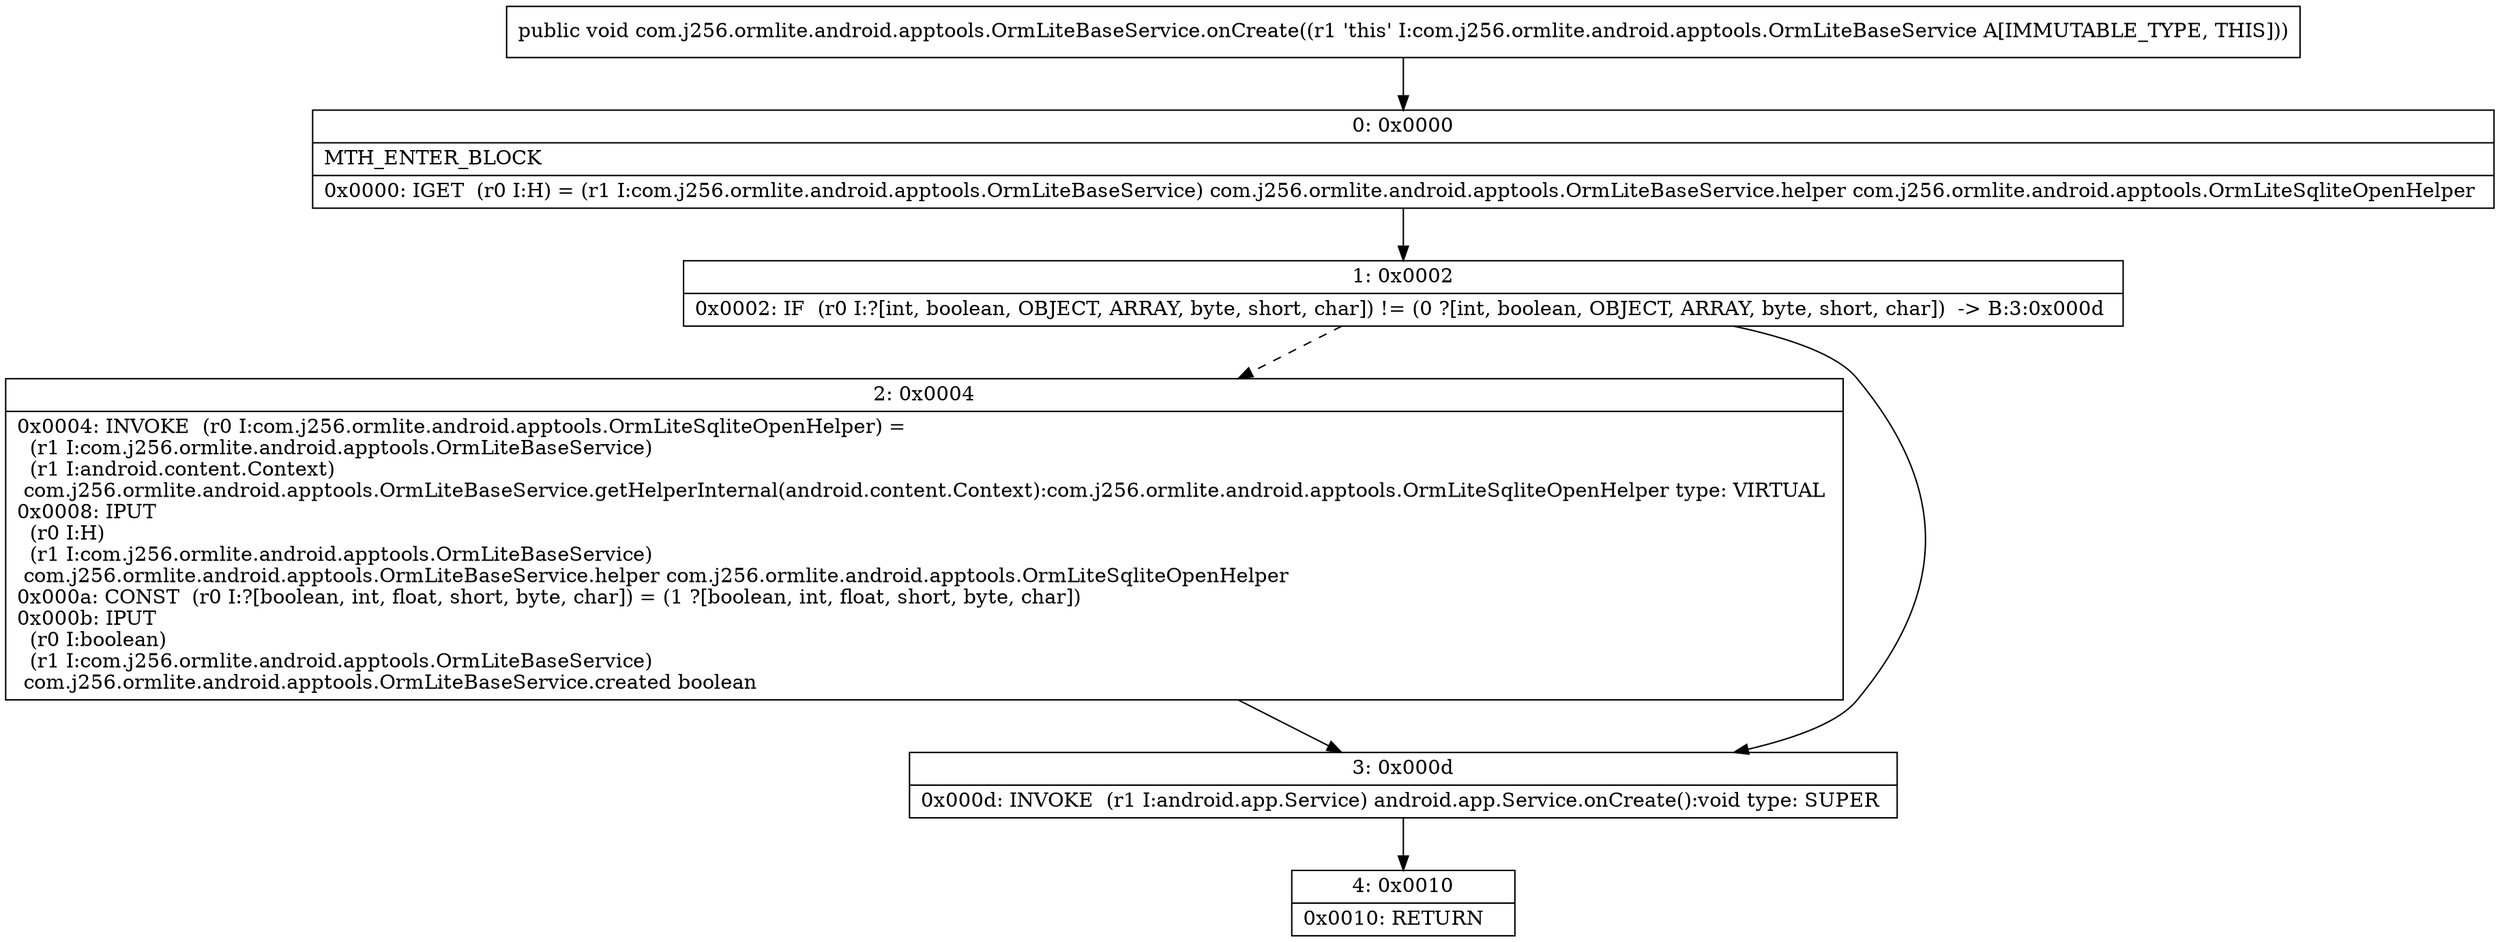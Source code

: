 digraph "CFG forcom.j256.ormlite.android.apptools.OrmLiteBaseService.onCreate()V" {
Node_0 [shape=record,label="{0\:\ 0x0000|MTH_ENTER_BLOCK\l|0x0000: IGET  (r0 I:H) = (r1 I:com.j256.ormlite.android.apptools.OrmLiteBaseService) com.j256.ormlite.android.apptools.OrmLiteBaseService.helper com.j256.ormlite.android.apptools.OrmLiteSqliteOpenHelper \l}"];
Node_1 [shape=record,label="{1\:\ 0x0002|0x0002: IF  (r0 I:?[int, boolean, OBJECT, ARRAY, byte, short, char]) != (0 ?[int, boolean, OBJECT, ARRAY, byte, short, char])  \-\> B:3:0x000d \l}"];
Node_2 [shape=record,label="{2\:\ 0x0004|0x0004: INVOKE  (r0 I:com.j256.ormlite.android.apptools.OrmLiteSqliteOpenHelper) = \l  (r1 I:com.j256.ormlite.android.apptools.OrmLiteBaseService)\l  (r1 I:android.content.Context)\l com.j256.ormlite.android.apptools.OrmLiteBaseService.getHelperInternal(android.content.Context):com.j256.ormlite.android.apptools.OrmLiteSqliteOpenHelper type: VIRTUAL \l0x0008: IPUT  \l  (r0 I:H)\l  (r1 I:com.j256.ormlite.android.apptools.OrmLiteBaseService)\l com.j256.ormlite.android.apptools.OrmLiteBaseService.helper com.j256.ormlite.android.apptools.OrmLiteSqliteOpenHelper \l0x000a: CONST  (r0 I:?[boolean, int, float, short, byte, char]) = (1 ?[boolean, int, float, short, byte, char]) \l0x000b: IPUT  \l  (r0 I:boolean)\l  (r1 I:com.j256.ormlite.android.apptools.OrmLiteBaseService)\l com.j256.ormlite.android.apptools.OrmLiteBaseService.created boolean \l}"];
Node_3 [shape=record,label="{3\:\ 0x000d|0x000d: INVOKE  (r1 I:android.app.Service) android.app.Service.onCreate():void type: SUPER \l}"];
Node_4 [shape=record,label="{4\:\ 0x0010|0x0010: RETURN   \l}"];
MethodNode[shape=record,label="{public void com.j256.ormlite.android.apptools.OrmLiteBaseService.onCreate((r1 'this' I:com.j256.ormlite.android.apptools.OrmLiteBaseService A[IMMUTABLE_TYPE, THIS])) }"];
MethodNode -> Node_0;
Node_0 -> Node_1;
Node_1 -> Node_2[style=dashed];
Node_1 -> Node_3;
Node_2 -> Node_3;
Node_3 -> Node_4;
}

